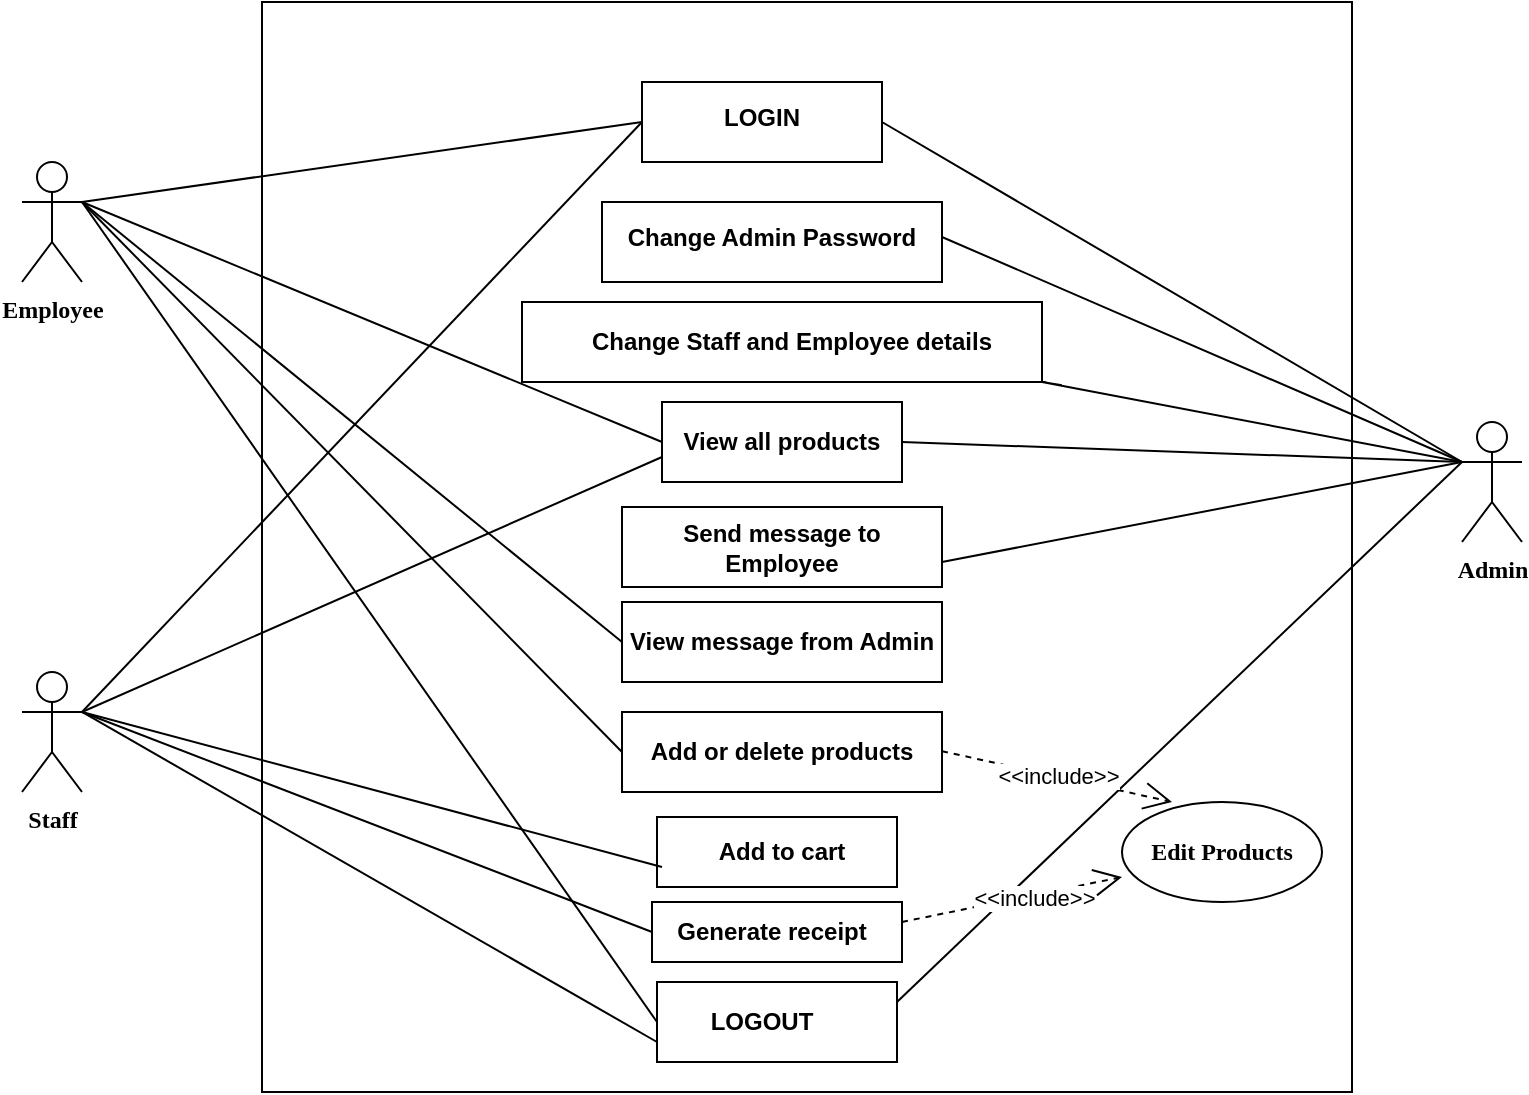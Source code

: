 <mxfile version="20.2.2" type="device"><diagram id="Hkv02z4YEsk33G2SgQcT" name="Page-1"><mxGraphModel dx="2370" dy="1170" grid="1" gridSize="10" guides="1" tooltips="1" connect="1" arrows="1" fold="1" page="1" pageScale="1" pageWidth="850" pageHeight="1100" math="0" shadow="0"><root><mxCell id="0"/><mxCell id="1" parent="0"/><mxCell id="2D9qDFDmypg0BTB8nwo4-1" value="" style="whiteSpace=wrap;html=1;aspect=fixed;labelBackgroundColor=default;" parent="1" vertex="1"><mxGeometry x="180" y="80" width="545" height="545" as="geometry"/></mxCell><mxCell id="2D9qDFDmypg0BTB8nwo4-8" value="&lt;b&gt;&lt;font face=&quot;Georgia&quot;&gt;Employee&lt;/font&gt;&lt;/b&gt;" style="shape=umlActor;verticalLabelPosition=bottom;verticalAlign=top;html=1;outlineConnect=0;fontFamily=Comic Sans MS;" parent="1" vertex="1"><mxGeometry x="60" y="160" width="30" height="60" as="geometry"/></mxCell><mxCell id="2D9qDFDmypg0BTB8nwo4-11" value="" style="rounded=0;whiteSpace=wrap;html=1;fontFamily=Comic Sans MS;" parent="1" vertex="1"><mxGeometry x="370" y="120" width="120" height="40" as="geometry"/></mxCell><mxCell id="2D9qDFDmypg0BTB8nwo4-12" value="&lt;font face=&quot;Helvetica&quot;&gt;&lt;b&gt;LOGIN&lt;/b&gt;&lt;/font&gt;" style="text;html=1;strokeColor=none;fillColor=none;align=center;verticalAlign=middle;whiteSpace=wrap;rounded=0;fontFamily=Comic Sans MS;" parent="1" vertex="1"><mxGeometry x="380" y="120" width="100" height="35" as="geometry"/></mxCell><mxCell id="2D9qDFDmypg0BTB8nwo4-13" value="" style="rounded=0;whiteSpace=wrap;html=1;fontFamily=Helvetica;" parent="1" vertex="1"><mxGeometry x="350" y="180" width="170" height="40" as="geometry"/></mxCell><mxCell id="2D9qDFDmypg0BTB8nwo4-14" value="&lt;b&gt;Change Admin Password&lt;/b&gt;" style="text;html=1;strokeColor=none;fillColor=none;align=center;verticalAlign=middle;whiteSpace=wrap;rounded=0;fontFamily=Helvetica;" parent="1" vertex="1"><mxGeometry x="350" y="185" width="170" height="25" as="geometry"/></mxCell><mxCell id="2D9qDFDmypg0BTB8nwo4-17" value="" style="rounded=0;whiteSpace=wrap;html=1;fontFamily=Helvetica;" parent="1" vertex="1"><mxGeometry x="310" y="230" width="260" height="40" as="geometry"/></mxCell><mxCell id="2D9qDFDmypg0BTB8nwo4-18" value="&lt;b&gt;Change Staff and Employee details&lt;/b&gt;" style="text;html=1;strokeColor=none;fillColor=none;align=center;verticalAlign=middle;whiteSpace=wrap;rounded=0;fontFamily=Helvetica;" parent="1" vertex="1"><mxGeometry x="310" y="227.5" width="270" height="45" as="geometry"/></mxCell><mxCell id="2D9qDFDmypg0BTB8nwo4-19" value="" style="rounded=0;whiteSpace=wrap;html=1;fontFamily=Helvetica;" parent="1" vertex="1"><mxGeometry x="380" y="280" width="120" height="40" as="geometry"/></mxCell><mxCell id="2D9qDFDmypg0BTB8nwo4-20" value="&lt;b&gt;View all products&lt;/b&gt;" style="text;html=1;strokeColor=none;fillColor=none;align=center;verticalAlign=middle;whiteSpace=wrap;rounded=0;fontFamily=Helvetica;" parent="1" vertex="1"><mxGeometry x="380" y="285" width="120" height="30" as="geometry"/></mxCell><mxCell id="2D9qDFDmypg0BTB8nwo4-22" value="" style="rounded=0;whiteSpace=wrap;html=1;fontFamily=Helvetica;" parent="1" vertex="1"><mxGeometry x="360" y="332.5" width="160" height="40" as="geometry"/></mxCell><mxCell id="2D9qDFDmypg0BTB8nwo4-23" value="&lt;b&gt;Send message to Employee&lt;/b&gt;" style="text;html=1;strokeColor=none;fillColor=none;align=center;verticalAlign=middle;whiteSpace=wrap;rounded=0;fontFamily=Helvetica;" parent="1" vertex="1"><mxGeometry x="360" y="337.5" width="160" height="30" as="geometry"/></mxCell><mxCell id="2D9qDFDmypg0BTB8nwo4-24" value="" style="rounded=0;whiteSpace=wrap;html=1;fontFamily=Helvetica;" parent="1" vertex="1"><mxGeometry x="360" y="380" width="160" height="40" as="geometry"/></mxCell><mxCell id="2D9qDFDmypg0BTB8nwo4-26" value="&lt;b&gt;View message from Admin&lt;/b&gt;" style="text;html=1;strokeColor=none;fillColor=none;align=center;verticalAlign=middle;whiteSpace=wrap;rounded=0;fontFamily=Helvetica;" parent="1" vertex="1"><mxGeometry x="360" y="385" width="160" height="30" as="geometry"/></mxCell><mxCell id="2D9qDFDmypg0BTB8nwo4-27" value="" style="rounded=0;whiteSpace=wrap;html=1;fontFamily=Helvetica;" parent="1" vertex="1"><mxGeometry x="360" y="435" width="160" height="40" as="geometry"/></mxCell><mxCell id="2D9qDFDmypg0BTB8nwo4-28" value="&lt;b&gt;Add or delete products&lt;/b&gt;" style="text;html=1;strokeColor=none;fillColor=none;align=center;verticalAlign=middle;whiteSpace=wrap;rounded=0;fontFamily=Helvetica;" parent="1" vertex="1"><mxGeometry x="360" y="440" width="160" height="30" as="geometry"/></mxCell><mxCell id="2D9qDFDmypg0BTB8nwo4-29" value="" style="rounded=0;whiteSpace=wrap;html=1;fontFamily=Helvetica;" parent="1" vertex="1"><mxGeometry x="375" y="530" width="125" height="30" as="geometry"/></mxCell><mxCell id="2D9qDFDmypg0BTB8nwo4-30" value="&lt;b&gt;Generate receipt&lt;/b&gt;" style="text;html=1;strokeColor=none;fillColor=none;align=center;verticalAlign=middle;whiteSpace=wrap;rounded=0;fontFamily=Helvetica;" parent="1" vertex="1"><mxGeometry x="380" y="530" width="110" height="30" as="geometry"/></mxCell><mxCell id="2D9qDFDmypg0BTB8nwo4-31" value="" style="rounded=0;whiteSpace=wrap;html=1;fontFamily=Helvetica;" parent="1" vertex="1"><mxGeometry x="377.5" y="570" width="120" height="40" as="geometry"/></mxCell><mxCell id="2D9qDFDmypg0BTB8nwo4-32" value="&lt;b&gt;LOGOUT&lt;/b&gt;" style="text;html=1;strokeColor=none;fillColor=none;align=center;verticalAlign=middle;whiteSpace=wrap;rounded=0;fontFamily=Helvetica;" parent="1" vertex="1"><mxGeometry x="400" y="575" width="60" height="30" as="geometry"/></mxCell><mxCell id="2D9qDFDmypg0BTB8nwo4-33" value="&lt;font face=&quot;Georgia&quot;&gt;&lt;b&gt;Staff&lt;/b&gt;&lt;/font&gt;" style="shape=umlActor;verticalLabelPosition=bottom;verticalAlign=top;html=1;outlineConnect=0;fontFamily=Helvetica;" parent="1" vertex="1"><mxGeometry x="60" y="415" width="30" height="60" as="geometry"/></mxCell><mxCell id="2D9qDFDmypg0BTB8nwo4-34" value="&lt;b&gt;Admin&lt;/b&gt;" style="shape=umlActor;verticalLabelPosition=bottom;verticalAlign=top;html=1;outlineConnect=0;fontFamily=Georgia;" parent="1" vertex="1"><mxGeometry x="780" y="290" width="30" height="60" as="geometry"/></mxCell><mxCell id="2D9qDFDmypg0BTB8nwo4-57" value="" style="endArrow=none;html=1;rounded=0;fontFamily=Georgia;entryX=0;entryY=0.5;entryDx=0;entryDy=0;exitX=1;exitY=0.333;exitDx=0;exitDy=0;exitPerimeter=0;" parent="1" source="2D9qDFDmypg0BTB8nwo4-8" target="2D9qDFDmypg0BTB8nwo4-11" edge="1"><mxGeometry width="50" height="50" relative="1" as="geometry"><mxPoint x="90" y="220" as="sourcePoint"/><mxPoint x="140" y="170" as="targetPoint"/></mxGeometry></mxCell><mxCell id="2D9qDFDmypg0BTB8nwo4-58" value="" style="endArrow=none;html=1;rounded=0;fontFamily=Georgia;exitX=1;exitY=0.333;exitDx=0;exitDy=0;exitPerimeter=0;entryX=0;entryY=0.5;entryDx=0;entryDy=0;" parent="1" source="2D9qDFDmypg0BTB8nwo4-33" target="2D9qDFDmypg0BTB8nwo4-11" edge="1"><mxGeometry width="50" height="50" relative="1" as="geometry"><mxPoint x="90" y="440" as="sourcePoint"/><mxPoint x="140" y="390" as="targetPoint"/></mxGeometry></mxCell><mxCell id="2D9qDFDmypg0BTB8nwo4-59" value="" style="endArrow=none;html=1;rounded=0;fontFamily=Georgia;exitX=1;exitY=0.5;exitDx=0;exitDy=0;" parent="1" source="2D9qDFDmypg0BTB8nwo4-11" edge="1"><mxGeometry width="50" height="50" relative="1" as="geometry"><mxPoint x="750" y="340" as="sourcePoint"/><mxPoint x="780" y="310" as="targetPoint"/></mxGeometry></mxCell><mxCell id="2D9qDFDmypg0BTB8nwo4-60" value="" style="ellipse;whiteSpace=wrap;html=1;fontFamily=Georgia;" parent="1" vertex="1"><mxGeometry x="610" y="480" width="100" height="50" as="geometry"/></mxCell><mxCell id="2D9qDFDmypg0BTB8nwo4-63" value="&lt;b&gt;Edit Products&lt;/b&gt;" style="text;html=1;strokeColor=none;fillColor=none;align=center;verticalAlign=middle;whiteSpace=wrap;rounded=0;fontFamily=Georgia;" parent="1" vertex="1"><mxGeometry x="610" y="480" width="100" height="50" as="geometry"/></mxCell><mxCell id="2D9qDFDmypg0BTB8nwo4-64" value="" style="endArrow=none;html=1;rounded=0;fontFamily=Georgia;exitX=1;exitY=0.5;exitDx=0;exitDy=0;" parent="1" source="2D9qDFDmypg0BTB8nwo4-14" edge="1"><mxGeometry width="50" height="50" relative="1" as="geometry"><mxPoint x="730" y="360" as="sourcePoint"/><mxPoint x="780" y="310" as="targetPoint"/></mxGeometry></mxCell><mxCell id="2D9qDFDmypg0BTB8nwo4-66" value="" style="endArrow=none;html=1;rounded=0;fontFamily=Georgia;exitX=1;exitY=0.333;exitDx=0;exitDy=0;exitPerimeter=0;entryX=0;entryY=0.5;entryDx=0;entryDy=0;" parent="1" source="2D9qDFDmypg0BTB8nwo4-8" target="2D9qDFDmypg0BTB8nwo4-20" edge="1"><mxGeometry width="50" height="50" relative="1" as="geometry"><mxPoint x="90" y="220" as="sourcePoint"/><mxPoint x="140" y="170" as="targetPoint"/></mxGeometry></mxCell><mxCell id="2D9qDFDmypg0BTB8nwo4-67" value="" style="endArrow=none;html=1;rounded=0;fontFamily=Georgia;exitX=1;exitY=0.333;exitDx=0;exitDy=0;exitPerimeter=0;entryX=0;entryY=0.75;entryDx=0;entryDy=0;" parent="1" source="2D9qDFDmypg0BTB8nwo4-33" target="2D9qDFDmypg0BTB8nwo4-20" edge="1"><mxGeometry width="50" height="50" relative="1" as="geometry"><mxPoint x="90" y="480" as="sourcePoint"/><mxPoint x="140" y="430" as="targetPoint"/></mxGeometry></mxCell><mxCell id="2D9qDFDmypg0BTB8nwo4-68" value="" style="endArrow=none;html=1;rounded=0;fontFamily=Georgia;entryX=0;entryY=0.333;entryDx=0;entryDy=0;entryPerimeter=0;exitX=1;exitY=0.5;exitDx=0;exitDy=0;" parent="1" source="2D9qDFDmypg0BTB8nwo4-20" target="2D9qDFDmypg0BTB8nwo4-34" edge="1"><mxGeometry width="50" height="50" relative="1" as="geometry"><mxPoint x="730" y="330" as="sourcePoint"/><mxPoint x="780" y="280" as="targetPoint"/></mxGeometry></mxCell><mxCell id="2D9qDFDmypg0BTB8nwo4-69" value="" style="endArrow=none;html=1;rounded=0;fontFamily=Georgia;entryX=0;entryY=0.333;entryDx=0;entryDy=0;entryPerimeter=0;exitX=1;exitY=0.75;exitDx=0;exitDy=0;" parent="1" source="2D9qDFDmypg0BTB8nwo4-23" target="2D9qDFDmypg0BTB8nwo4-34" edge="1"><mxGeometry width="50" height="50" relative="1" as="geometry"><mxPoint x="730" y="350" as="sourcePoint"/><mxPoint x="780" y="300" as="targetPoint"/></mxGeometry></mxCell><mxCell id="2D9qDFDmypg0BTB8nwo4-70" value="" style="endArrow=none;html=1;rounded=0;fontFamily=Georgia;exitX=1;exitY=0.333;exitDx=0;exitDy=0;exitPerimeter=0;entryX=0;entryY=0.5;entryDx=0;entryDy=0;" parent="1" source="2D9qDFDmypg0BTB8nwo4-8" target="2D9qDFDmypg0BTB8nwo4-26" edge="1"><mxGeometry width="50" height="50" relative="1" as="geometry"><mxPoint x="90" y="190" as="sourcePoint"/><mxPoint x="140" y="140" as="targetPoint"/></mxGeometry></mxCell><mxCell id="2D9qDFDmypg0BTB8nwo4-73" value="" style="endArrow=none;html=1;rounded=0;fontFamily=Georgia;entryX=0;entryY=0.5;entryDx=0;entryDy=0;exitX=1;exitY=0.333;exitDx=0;exitDy=0;exitPerimeter=0;" parent="1" source="2D9qDFDmypg0BTB8nwo4-33" target="2D9qDFDmypg0BTB8nwo4-29" edge="1"><mxGeometry width="50" height="50" relative="1" as="geometry"><mxPoint x="60" y="470" as="sourcePoint"/><mxPoint x="110" y="420" as="targetPoint"/></mxGeometry></mxCell><mxCell id="2D9qDFDmypg0BTB8nwo4-77" value="" style="endArrow=none;html=1;rounded=0;fontFamily=Georgia;exitX=1;exitY=0.333;exitDx=0;exitDy=0;exitPerimeter=0;entryX=0;entryY=0.5;entryDx=0;entryDy=0;" parent="1" source="2D9qDFDmypg0BTB8nwo4-8" target="2D9qDFDmypg0BTB8nwo4-28" edge="1"><mxGeometry width="50" height="50" relative="1" as="geometry"><mxPoint x="90" y="220" as="sourcePoint"/><mxPoint x="140" y="170" as="targetPoint"/></mxGeometry></mxCell><mxCell id="2D9qDFDmypg0BTB8nwo4-79" value="" style="endArrow=none;html=1;rounded=0;fontFamily=Georgia;entryX=0;entryY=0.333;entryDx=0;entryDy=0;entryPerimeter=0;exitX=1;exitY=0.25;exitDx=0;exitDy=0;" parent="1" source="2D9qDFDmypg0BTB8nwo4-31" target="2D9qDFDmypg0BTB8nwo4-34" edge="1"><mxGeometry width="50" height="50" relative="1" as="geometry"><mxPoint x="720" y="360" as="sourcePoint"/><mxPoint x="770" y="310" as="targetPoint"/></mxGeometry></mxCell><mxCell id="2D9qDFDmypg0BTB8nwo4-80" value="" style="endArrow=none;html=1;rounded=0;fontFamily=Georgia;exitX=1;exitY=0.333;exitDx=0;exitDy=0;exitPerimeter=0;entryX=0;entryY=0.5;entryDx=0;entryDy=0;" parent="1" source="2D9qDFDmypg0BTB8nwo4-8" target="2D9qDFDmypg0BTB8nwo4-31" edge="1"><mxGeometry width="50" height="50" relative="1" as="geometry"><mxPoint x="100" y="190" as="sourcePoint"/><mxPoint x="150" y="140" as="targetPoint"/></mxGeometry></mxCell><mxCell id="2D9qDFDmypg0BTB8nwo4-83" value="" style="endArrow=none;html=1;rounded=0;fontFamily=Georgia;entryX=0;entryY=0.333;entryDx=0;entryDy=0;entryPerimeter=0;" parent="1" source="2D9qDFDmypg0BTB8nwo4-18" target="2D9qDFDmypg0BTB8nwo4-34" edge="1"><mxGeometry width="50" height="50" relative="1" as="geometry"><mxPoint x="730" y="340" as="sourcePoint"/><mxPoint x="780" y="290" as="targetPoint"/><Array as="points"><mxPoint x="570" y="270"/></Array></mxGeometry></mxCell><mxCell id="2D9qDFDmypg0BTB8nwo4-85" value="" style="rounded=0;whiteSpace=wrap;html=1;fontFamily=Georgia;" parent="1" vertex="1"><mxGeometry x="377.5" y="487.5" width="120" height="35" as="geometry"/></mxCell><mxCell id="2D9qDFDmypg0BTB8nwo4-86" value="&lt;b&gt;&lt;font face=&quot;Helvetica&quot;&gt;Add to cart&lt;/font&gt;&lt;/b&gt;" style="text;html=1;strokeColor=none;fillColor=none;align=center;verticalAlign=middle;whiteSpace=wrap;rounded=0;fontFamily=Georgia;" parent="1" vertex="1"><mxGeometry x="380" y="490" width="120" height="30" as="geometry"/></mxCell><mxCell id="2D9qDFDmypg0BTB8nwo4-87" value="" style="endArrow=none;html=1;rounded=0;fontFamily=Helvetica;entryX=1;entryY=0.333;entryDx=0;entryDy=0;entryPerimeter=0;exitX=0;exitY=0.75;exitDx=0;exitDy=0;" parent="1" source="2D9qDFDmypg0BTB8nwo4-86" target="2D9qDFDmypg0BTB8nwo4-33" edge="1"><mxGeometry width="50" height="50" relative="1" as="geometry"><mxPoint x="100" y="520" as="sourcePoint"/><mxPoint x="150" y="470" as="targetPoint"/></mxGeometry></mxCell><mxCell id="2D9qDFDmypg0BTB8nwo4-88" value="" style="endArrow=none;html=1;rounded=0;fontFamily=Helvetica;entryX=1;entryY=0.333;entryDx=0;entryDy=0;entryPerimeter=0;exitX=0;exitY=0.75;exitDx=0;exitDy=0;" parent="1" source="2D9qDFDmypg0BTB8nwo4-31" target="2D9qDFDmypg0BTB8nwo4-33" edge="1"><mxGeometry width="50" height="50" relative="1" as="geometry"><mxPoint x="110" y="540" as="sourcePoint"/><mxPoint x="160" y="490" as="targetPoint"/></mxGeometry></mxCell><mxCell id="YZ9ZOQywVMFKH-OkOcaG-1" value="&amp;lt;&amp;lt;include&amp;gt;&amp;gt;" style="endArrow=open;endSize=12;dashed=1;html=1;rounded=0;entryX=0.25;entryY=0;entryDx=0;entryDy=0;" edge="1" parent="1" target="2D9qDFDmypg0BTB8nwo4-63"><mxGeometry width="160" relative="1" as="geometry"><mxPoint x="520" y="454.58" as="sourcePoint"/><mxPoint x="680" y="454.58" as="targetPoint"/></mxGeometry></mxCell><mxCell id="YZ9ZOQywVMFKH-OkOcaG-2" value="Use" style="endArrow=open;endSize=12;dashed=1;html=1;rounded=0;entryX=0;entryY=0.75;entryDx=0;entryDy=0;" edge="1" parent="1" target="2D9qDFDmypg0BTB8nwo4-63"><mxGeometry width="160" relative="1" as="geometry"><mxPoint x="500" y="540" as="sourcePoint"/><mxPoint x="660" y="540" as="targetPoint"/></mxGeometry></mxCell><mxCell id="YZ9ZOQywVMFKH-OkOcaG-3" value="&amp;lt;&amp;lt;include&amp;gt;&amp;gt;&lt;br&gt;" style="edgeLabel;html=1;align=center;verticalAlign=middle;resizable=0;points=[];" vertex="1" connectable="0" parent="YZ9ZOQywVMFKH-OkOcaG-2"><mxGeometry x="0.192" y="-1" relative="1" as="geometry"><mxPoint as="offset"/></mxGeometry></mxCell></root></mxGraphModel></diagram></mxfile>